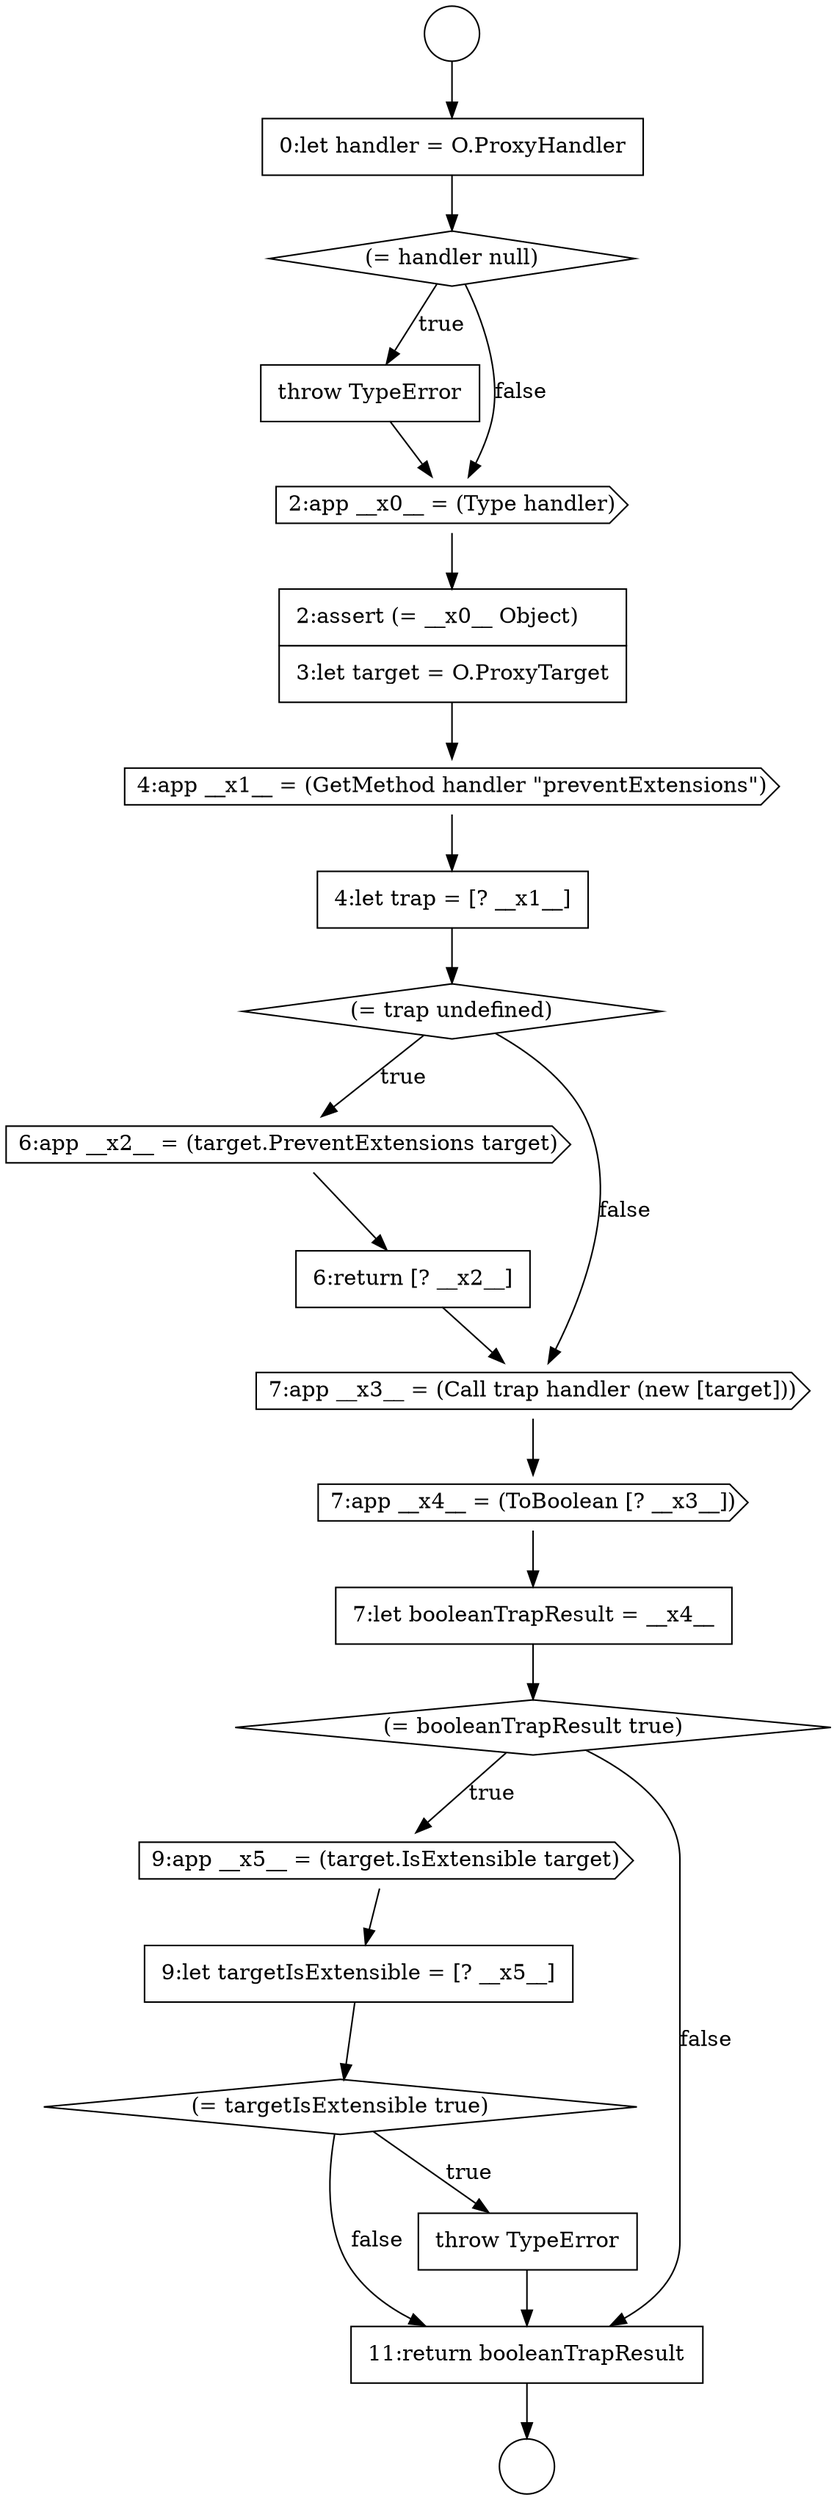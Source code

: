 digraph {
  node2712 [shape=cds, label=<<font color="black">9:app __x5__ = (target.IsExtensible target)</font>> color="black" fillcolor="white" style=filled]
  node2713 [shape=none, margin=0, label=<<font color="black">
    <table border="0" cellborder="1" cellspacing="0" cellpadding="10">
      <tr><td align="left">9:let targetIsExtensible = [? __x5__]</td></tr>
    </table>
  </font>> color="black" fillcolor="white" style=filled]
  node2705 [shape=diamond, label=<<font color="black">(= trap undefined)</font>> color="black" fillcolor="white" style=filled]
  node2709 [shape=cds, label=<<font color="black">7:app __x4__ = (ToBoolean [? __x3__])</font>> color="black" fillcolor="white" style=filled]
  node2697 [shape=circle label=" " color="black" fillcolor="white" style=filled]
  node2702 [shape=none, margin=0, label=<<font color="black">
    <table border="0" cellborder="1" cellspacing="0" cellpadding="10">
      <tr><td align="left">2:assert (= __x0__ Object)</td></tr>
      <tr><td align="left">3:let target = O.ProxyTarget</td></tr>
    </table>
  </font>> color="black" fillcolor="white" style=filled]
  node2716 [shape=none, margin=0, label=<<font color="black">
    <table border="0" cellborder="1" cellspacing="0" cellpadding="10">
      <tr><td align="left">11:return booleanTrapResult</td></tr>
    </table>
  </font>> color="black" fillcolor="white" style=filled]
  node2706 [shape=cds, label=<<font color="black">6:app __x2__ = (target.PreventExtensions target)</font>> color="black" fillcolor="white" style=filled]
  node2710 [shape=none, margin=0, label=<<font color="black">
    <table border="0" cellborder="1" cellspacing="0" cellpadding="10">
      <tr><td align="left">7:let booleanTrapResult = __x4__</td></tr>
    </table>
  </font>> color="black" fillcolor="white" style=filled]
  node2715 [shape=none, margin=0, label=<<font color="black">
    <table border="0" cellborder="1" cellspacing="0" cellpadding="10">
      <tr><td align="left">throw TypeError</td></tr>
    </table>
  </font>> color="black" fillcolor="white" style=filled]
  node2711 [shape=diamond, label=<<font color="black">(= booleanTrapResult true)</font>> color="black" fillcolor="white" style=filled]
  node2696 [shape=circle label=" " color="black" fillcolor="white" style=filled]
  node2707 [shape=none, margin=0, label=<<font color="black">
    <table border="0" cellborder="1" cellspacing="0" cellpadding="10">
      <tr><td align="left">6:return [? __x2__]</td></tr>
    </table>
  </font>> color="black" fillcolor="white" style=filled]
  node2699 [shape=diamond, label=<<font color="black">(= handler null)</font>> color="black" fillcolor="white" style=filled]
  node2698 [shape=none, margin=0, label=<<font color="black">
    <table border="0" cellborder="1" cellspacing="0" cellpadding="10">
      <tr><td align="left">0:let handler = O.ProxyHandler</td></tr>
    </table>
  </font>> color="black" fillcolor="white" style=filled]
  node2708 [shape=cds, label=<<font color="black">7:app __x3__ = (Call trap handler (new [target]))</font>> color="black" fillcolor="white" style=filled]
  node2703 [shape=cds, label=<<font color="black">4:app __x1__ = (GetMethod handler &quot;preventExtensions&quot;)</font>> color="black" fillcolor="white" style=filled]
  node2700 [shape=none, margin=0, label=<<font color="black">
    <table border="0" cellborder="1" cellspacing="0" cellpadding="10">
      <tr><td align="left">throw TypeError</td></tr>
    </table>
  </font>> color="black" fillcolor="white" style=filled]
  node2701 [shape=cds, label=<<font color="black">2:app __x0__ = (Type handler)</font>> color="black" fillcolor="white" style=filled]
  node2704 [shape=none, margin=0, label=<<font color="black">
    <table border="0" cellborder="1" cellspacing="0" cellpadding="10">
      <tr><td align="left">4:let trap = [? __x1__]</td></tr>
    </table>
  </font>> color="black" fillcolor="white" style=filled]
  node2714 [shape=diamond, label=<<font color="black">(= targetIsExtensible true)</font>> color="black" fillcolor="white" style=filled]
  node2713 -> node2714 [ color="black"]
  node2710 -> node2711 [ color="black"]
  node2716 -> node2697 [ color="black"]
  node2696 -> node2698 [ color="black"]
  node2699 -> node2700 [label=<<font color="black">true</font>> color="black"]
  node2699 -> node2701 [label=<<font color="black">false</font>> color="black"]
  node2712 -> node2713 [ color="black"]
  node2708 -> node2709 [ color="black"]
  node2714 -> node2715 [label=<<font color="black">true</font>> color="black"]
  node2714 -> node2716 [label=<<font color="black">false</font>> color="black"]
  node2711 -> node2712 [label=<<font color="black">true</font>> color="black"]
  node2711 -> node2716 [label=<<font color="black">false</font>> color="black"]
  node2700 -> node2701 [ color="black"]
  node2707 -> node2708 [ color="black"]
  node2705 -> node2706 [label=<<font color="black">true</font>> color="black"]
  node2705 -> node2708 [label=<<font color="black">false</font>> color="black"]
  node2709 -> node2710 [ color="black"]
  node2715 -> node2716 [ color="black"]
  node2698 -> node2699 [ color="black"]
  node2702 -> node2703 [ color="black"]
  node2706 -> node2707 [ color="black"]
  node2703 -> node2704 [ color="black"]
  node2704 -> node2705 [ color="black"]
  node2701 -> node2702 [ color="black"]
}
